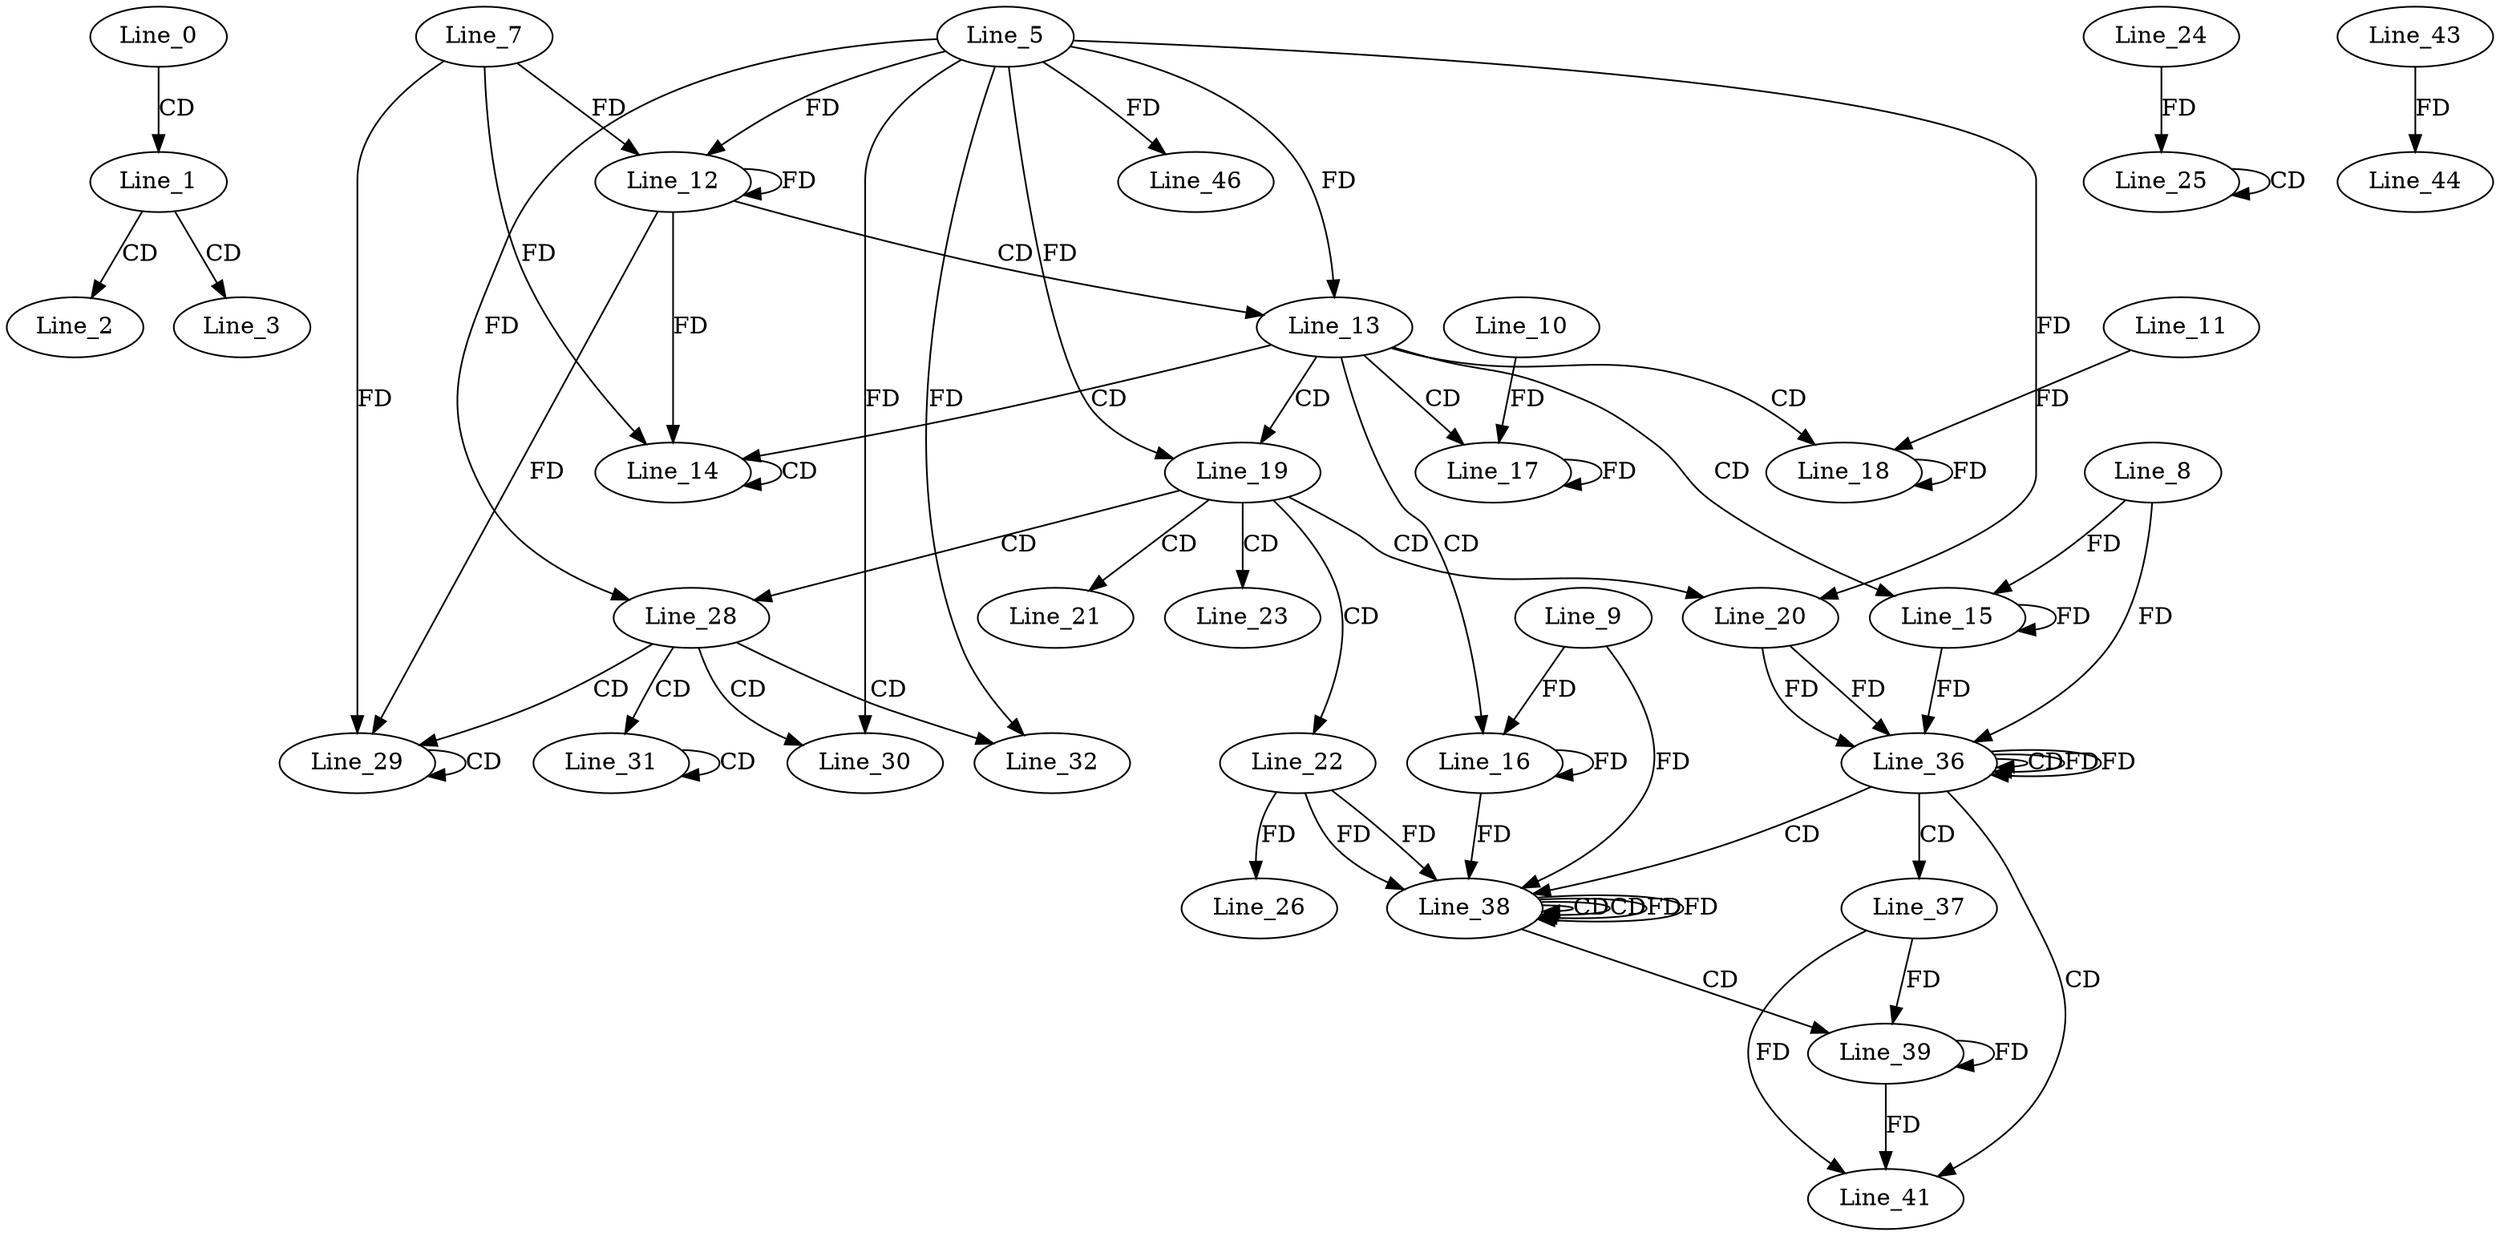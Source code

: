digraph G {
  Line_0;
  Line_1;
  Line_2;
  Line_3;
  Line_12;
  Line_7;
  Line_12;
  Line_5;
  Line_12;
  Line_13;
  Line_13;
  Line_14;
  Line_14;
  Line_15;
  Line_8;
  Line_15;
  Line_16;
  Line_9;
  Line_16;
  Line_17;
  Line_10;
  Line_18;
  Line_11;
  Line_19;
  Line_19;
  Line_20;
  Line_20;
  Line_21;
  Line_22;
  Line_23;
  Line_25;
  Line_25;
  Line_24;
  Line_26;
  Line_28;
  Line_28;
  Line_29;
  Line_29;
  Line_30;
  Line_30;
  Line_31;
  Line_31;
  Line_32;
  Line_32;
  Line_36;
  Line_36;
  Line_36;
  Line_37;
  Line_38;
  Line_38;
  Line_38;
  Line_39;
  Line_41;
  Line_43;
  Line_44;
  Line_46;
  Line_0 -> Line_1 [ label="CD" ];
  Line_1 -> Line_2 [ label="CD" ];
  Line_1 -> Line_3 [ label="CD" ];
  Line_12 -> Line_12 [ label="FD" ];
  Line_7 -> Line_12 [ label="FD" ];
  Line_5 -> Line_12 [ label="FD" ];
  Line_12 -> Line_13 [ label="CD" ];
  Line_5 -> Line_13 [ label="FD" ];
  Line_13 -> Line_14 [ label="CD" ];
  Line_14 -> Line_14 [ label="CD" ];
  Line_12 -> Line_14 [ label="FD" ];
  Line_7 -> Line_14 [ label="FD" ];
  Line_13 -> Line_15 [ label="CD" ];
  Line_15 -> Line_15 [ label="FD" ];
  Line_8 -> Line_15 [ label="FD" ];
  Line_13 -> Line_16 [ label="CD" ];
  Line_16 -> Line_16 [ label="FD" ];
  Line_9 -> Line_16 [ label="FD" ];
  Line_13 -> Line_17 [ label="CD" ];
  Line_17 -> Line_17 [ label="FD" ];
  Line_10 -> Line_17 [ label="FD" ];
  Line_13 -> Line_18 [ label="CD" ];
  Line_18 -> Line_18 [ label="FD" ];
  Line_11 -> Line_18 [ label="FD" ];
  Line_13 -> Line_19 [ label="CD" ];
  Line_5 -> Line_19 [ label="FD" ];
  Line_19 -> Line_20 [ label="CD" ];
  Line_5 -> Line_20 [ label="FD" ];
  Line_19 -> Line_21 [ label="CD" ];
  Line_19 -> Line_22 [ label="CD" ];
  Line_19 -> Line_23 [ label="CD" ];
  Line_25 -> Line_25 [ label="CD" ];
  Line_24 -> Line_25 [ label="FD" ];
  Line_22 -> Line_26 [ label="FD" ];
  Line_19 -> Line_28 [ label="CD" ];
  Line_5 -> Line_28 [ label="FD" ];
  Line_28 -> Line_29 [ label="CD" ];
  Line_29 -> Line_29 [ label="CD" ];
  Line_12 -> Line_29 [ label="FD" ];
  Line_7 -> Line_29 [ label="FD" ];
  Line_28 -> Line_30 [ label="CD" ];
  Line_5 -> Line_30 [ label="FD" ];
  Line_28 -> Line_31 [ label="CD" ];
  Line_31 -> Line_31 [ label="CD" ];
  Line_28 -> Line_32 [ label="CD" ];
  Line_5 -> Line_32 [ label="FD" ];
  Line_20 -> Line_36 [ label="FD" ];
  Line_15 -> Line_36 [ label="FD" ];
  Line_8 -> Line_36 [ label="FD" ];
  Line_36 -> Line_36 [ label="CD" ];
  Line_36 -> Line_36 [ label="FD" ];
  Line_20 -> Line_36 [ label="FD" ];
  Line_36 -> Line_37 [ label="CD" ];
  Line_36 -> Line_38 [ label="CD" ];
  Line_38 -> Line_38 [ label="CD" ];
  Line_22 -> Line_38 [ label="FD" ];
  Line_16 -> Line_38 [ label="FD" ];
  Line_9 -> Line_38 [ label="FD" ];
  Line_38 -> Line_38 [ label="CD" ];
  Line_38 -> Line_38 [ label="FD" ];
  Line_22 -> Line_38 [ label="FD" ];
  Line_38 -> Line_39 [ label="CD" ];
  Line_39 -> Line_39 [ label="FD" ];
  Line_37 -> Line_39 [ label="FD" ];
  Line_36 -> Line_41 [ label="CD" ];
  Line_39 -> Line_41 [ label="FD" ];
  Line_37 -> Line_41 [ label="FD" ];
  Line_43 -> Line_44 [ label="FD" ];
  Line_5 -> Line_46 [ label="FD" ];
  Line_36 -> Line_36 [ label="FD" ];
  Line_38 -> Line_38 [ label="FD" ];
}

